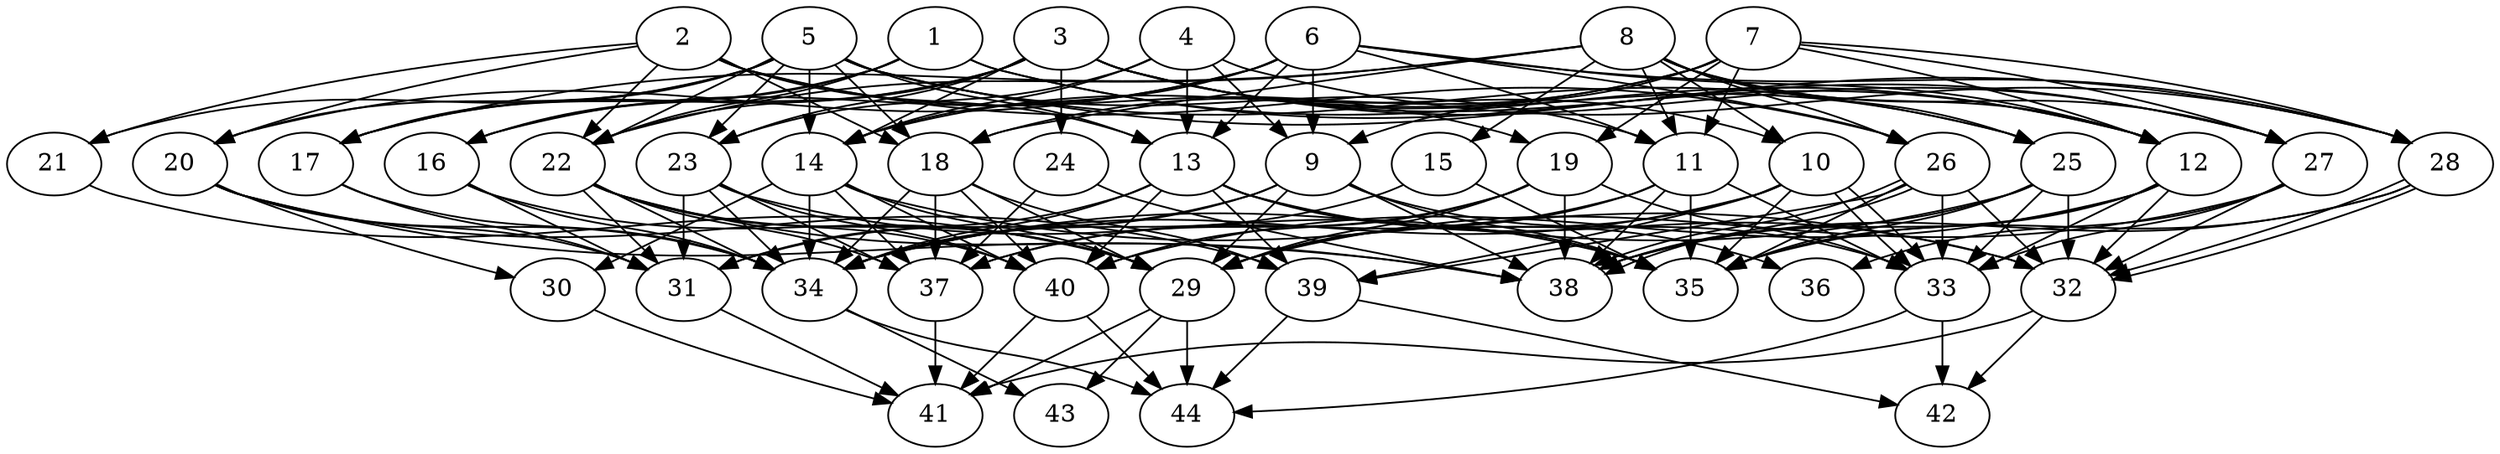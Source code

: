 // DAG (tier=3-complex, mode=compute, n=44, ccr=0.481, fat=0.784, density=0.608, regular=0.235, jump=0.321, mindata=1048576, maxdata=16777216)
// DAG automatically generated by daggen at Sun Aug 24 16:33:34 2025
// /home/ermia/Project/Environments/daggen/bin/daggen --dot --ccr 0.481 --fat 0.784 --regular 0.235 --density 0.608 --jump 0.321 --mindata 1048576 --maxdata 16777216 -n 44 
digraph G {
  1 [size="40734472527095688", alpha="0.09", expect_size="20367236263547844"]
  1 -> 12 [size ="41491531563008"]
  1 -> 16 [size ="41491531563008"]
  1 -> 17 [size ="41491531563008"]
  1 -> 22 [size ="41491531563008"]
  1 -> 27 [size ="41491531563008"]
  2 [size="864229079747492052992", alpha="0.12", expect_size="432114539873746026496"]
  2 -> 13 [size ="725842795692032"]
  2 -> 18 [size ="725842795692032"]
  2 -> 19 [size ="725842795692032"]
  2 -> 20 [size ="725842795692032"]
  2 -> 21 [size ="725842795692032"]
  2 -> 22 [size ="725842795692032"]
  2 -> 26 [size ="725842795692032"]
  3 [size="1465584318239512576", alpha="0.08", expect_size="732792159119756288"]
  3 -> 10 [size ="585014819422208"]
  3 -> 12 [size ="585014819422208"]
  3 -> 14 [size ="585014819422208"]
  3 -> 16 [size ="585014819422208"]
  3 -> 17 [size ="585014819422208"]
  3 -> 22 [size ="585014819422208"]
  3 -> 23 [size ="585014819422208"]
  3 -> 24 [size ="585014819422208"]
  3 -> 25 [size ="585014819422208"]
  3 -> 27 [size ="585014819422208"]
  4 [size="496006268636488", alpha="0.04", expect_size="248003134318244"]
  4 -> 9 [size ="16914789171200"]
  4 -> 13 [size ="16914789171200"]
  4 -> 14 [size ="16914789171200"]
  4 -> 23 [size ="16914789171200"]
  4 -> 28 [size ="16914789171200"]
  5 [size="760020669337092227072", alpha="0.02", expect_size="380010334668546113536"]
  5 -> 11 [size ="666254654308352"]
  5 -> 13 [size ="666254654308352"]
  5 -> 14 [size ="666254654308352"]
  5 -> 17 [size ="666254654308352"]
  5 -> 18 [size ="666254654308352"]
  5 -> 20 [size ="666254654308352"]
  5 -> 21 [size ="666254654308352"]
  5 -> 22 [size ="666254654308352"]
  5 -> 23 [size ="666254654308352"]
  5 -> 25 [size ="666254654308352"]
  5 -> 28 [size ="666254654308352"]
  6 [size="83179721091237808", alpha="0.06", expect_size="41589860545618904"]
  6 -> 9 [size ="2057973585149952"]
  6 -> 11 [size ="2057973585149952"]
  6 -> 12 [size ="2057973585149952"]
  6 -> 13 [size ="2057973585149952"]
  6 -> 14 [size ="2057973585149952"]
  6 -> 16 [size ="2057973585149952"]
  6 -> 20 [size ="2057973585149952"]
  6 -> 26 [size ="2057973585149952"]
  6 -> 28 [size ="2057973585149952"]
  7 [size="3809188566589750", alpha="0.11", expect_size="1904594283294875"]
  7 -> 9 [size ="401700238131200"]
  7 -> 11 [size ="401700238131200"]
  7 -> 12 [size ="401700238131200"]
  7 -> 14 [size ="401700238131200"]
  7 -> 18 [size ="401700238131200"]
  7 -> 19 [size ="401700238131200"]
  7 -> 27 [size ="401700238131200"]
  7 -> 28 [size ="401700238131200"]
  8 [size="9894209932464678", alpha="0.13", expect_size="4947104966232339"]
  8 -> 10 [size ="795970526773248"]
  8 -> 11 [size ="795970526773248"]
  8 -> 12 [size ="795970526773248"]
  8 -> 15 [size ="795970526773248"]
  8 -> 17 [size ="795970526773248"]
  8 -> 18 [size ="795970526773248"]
  8 -> 22 [size ="795970526773248"]
  8 -> 25 [size ="795970526773248"]
  8 -> 26 [size ="795970526773248"]
  8 -> 27 [size ="795970526773248"]
  9 [size="173842677087743200", alpha="0.18", expect_size="86921338543871600"]
  9 -> 29 [size ="345748222771200"]
  9 -> 31 [size ="345748222771200"]
  9 -> 33 [size ="345748222771200"]
  9 -> 34 [size ="345748222771200"]
  9 -> 35 [size ="345748222771200"]
  9 -> 38 [size ="345748222771200"]
  10 [size="450927771390226816", alpha="0.16", expect_size="225463885695113408"]
  10 -> 29 [size ="271972395122688"]
  10 -> 33 [size ="271972395122688"]
  10 -> 33 [size ="271972395122688"]
  10 -> 34 [size ="271972395122688"]
  10 -> 35 [size ="271972395122688"]
  10 -> 39 [size ="271972395122688"]
  11 [size="270023051284706230272", alpha="0.07", expect_size="135011525642353115136"]
  11 -> 29 [size ="334213417009152"]
  11 -> 33 [size ="334213417009152"]
  11 -> 35 [size ="334213417009152"]
  11 -> 37 [size ="334213417009152"]
  11 -> 38 [size ="334213417009152"]
  12 [size="1815546555758276", alpha="0.12", expect_size="907773277879138"]
  12 -> 32 [size ="56663377707008"]
  12 -> 33 [size ="56663377707008"]
  12 -> 35 [size ="56663377707008"]
  12 -> 38 [size ="56663377707008"]
  12 -> 40 [size ="56663377707008"]
  13 [size="14596247090869600", alpha="0.09", expect_size="7298123545434800"]
  13 -> 31 [size ="669698018508800"]
  13 -> 32 [size ="669698018508800"]
  13 -> 34 [size ="669698018508800"]
  13 -> 35 [size ="669698018508800"]
  13 -> 36 [size ="669698018508800"]
  13 -> 39 [size ="669698018508800"]
  13 -> 40 [size ="669698018508800"]
  14 [size="4482363826586429440", alpha="0.04", expect_size="2241181913293214720"]
  14 -> 29 [size ="1574227996049408"]
  14 -> 30 [size ="1574227996049408"]
  14 -> 32 [size ="1574227996049408"]
  14 -> 34 [size ="1574227996049408"]
  14 -> 37 [size ="1574227996049408"]
  14 -> 40 [size ="1574227996049408"]
  15 [size="81498259997635648", alpha="0.10", expect_size="40749129998817824"]
  15 -> 34 [size ="2063232571277312"]
  15 -> 35 [size ="2063232571277312"]
  16 [size="2162256326591282176", alpha="0.20", expect_size="1081128163295641088"]
  16 -> 29 [size ="992813911113728"]
  16 -> 31 [size ="992813911113728"]
  16 -> 34 [size ="992813911113728"]
  17 [size="30148255714452128", alpha="0.01", expect_size="15074127857226064"]
  17 -> 31 [size ="1297958586810368"]
  17 -> 34 [size ="1297958586810368"]
  18 [size="42598912138243280", alpha="0.03", expect_size="21299456069121640"]
  18 -> 29 [size ="1444628431634432"]
  18 -> 34 [size ="1444628431634432"]
  18 -> 37 [size ="1444628431634432"]
  18 -> 39 [size ="1444628431634432"]
  18 -> 40 [size ="1444628431634432"]
  19 [size="159789954224664224", alpha="0.04", expect_size="79894977112332112"]
  19 -> 29 [size ="58642543935488"]
  19 -> 33 [size ="58642543935488"]
  19 -> 37 [size ="58642543935488"]
  19 -> 38 [size ="58642543935488"]
  19 -> 40 [size ="58642543935488"]
  20 [size="277506491224651904", alpha="0.19", expect_size="138753245612325952"]
  20 -> 30 [size ="478298303889408"]
  20 -> 31 [size ="478298303889408"]
  20 -> 34 [size ="478298303889408"]
  20 -> 38 [size ="478298303889408"]
  20 -> 39 [size ="478298303889408"]
  21 [size="543167358207510976", alpha="0.03", expect_size="271583679103755488"]
  21 -> 29 [size ="311117532364800"]
  22 [size="620633014547775488000", alpha="0.09", expect_size="310316507273887744000"]
  22 -> 29 [size ="582076281651200"]
  22 -> 31 [size ="582076281651200"]
  22 -> 34 [size ="582076281651200"]
  22 -> 37 [size ="582076281651200"]
  22 -> 38 [size ="582076281651200"]
  22 -> 40 [size ="582076281651200"]
  23 [size="17259838267564570", alpha="0.07", expect_size="8629919133782285"]
  23 -> 31 [size ="1261900188876800"]
  23 -> 34 [size ="1261900188876800"]
  23 -> 35 [size ="1261900188876800"]
  23 -> 37 [size ="1261900188876800"]
  23 -> 40 [size ="1261900188876800"]
  24 [size="2439387273602808152064", alpha="0.11", expect_size="1219693636801404076032"]
  24 -> 37 [size ="1449696719536128"]
  24 -> 38 [size ="1449696719536128"]
  25 [size="416368201254051008", alpha="0.04", expect_size="208184100627025504"]
  25 -> 32 [size ="415752834252800"]
  25 -> 33 [size ="415752834252800"]
  25 -> 34 [size ="415752834252800"]
  25 -> 35 [size ="415752834252800"]
  25 -> 38 [size ="415752834252800"]
  26 [size="1399684786590230016", alpha="0.15", expect_size="699842393295115008"]
  26 -> 32 [size ="969769255698432"]
  26 -> 33 [size ="969769255698432"]
  26 -> 35 [size ="969769255698432"]
  26 -> 38 [size ="969769255698432"]
  26 -> 38 [size ="969769255698432"]
  26 -> 39 [size ="969769255698432"]
  27 [size="1070326174958728192", alpha="0.17", expect_size="535163087479364096"]
  27 -> 29 [size ="437890580480000"]
  27 -> 32 [size ="437890580480000"]
  27 -> 33 [size ="437890580480000"]
  27 -> 36 [size ="437890580480000"]
  28 [size="3482964815886992539648", alpha="0.05", expect_size="1741482407943496269824"]
  28 -> 32 [size ="1838185680207872"]
  28 -> 32 [size ="1838185680207872"]
  28 -> 35 [size ="1838185680207872"]
  28 -> 38 [size ="1838185680207872"]
  29 [size="237464582094202720", alpha="0.16", expect_size="118732291047101360"]
  29 -> 41 [size ="294288550264832"]
  29 -> 43 [size ="294288550264832"]
  29 -> 44 [size ="294288550264832"]
  30 [size="760382412175458176", alpha="0.02", expect_size="380191206087729088"]
  30 -> 41 [size ="337397900378112"]
  31 [size="1408509301565412352", alpha="0.13", expect_size="704254650782706176"]
  31 -> 41 [size ="1654518173401088"]
  32 [size="630773971649137152", alpha="0.14", expect_size="315386985824568576"]
  32 -> 41 [size ="261097445654528"]
  32 -> 42 [size ="261097445654528"]
  33 [size="1786422192887221", alpha="0.14", expect_size="893211096443610"]
  33 -> 42 [size ="35770911948800"]
  33 -> 44 [size ="35770911948800"]
  34 [size="43519118917238784000", alpha="0.11", expect_size="21759559458619392000"]
  34 -> 43 [size ="98979073228800"]
  34 -> 44 [size ="98979073228800"]
  35 [size="65894775925533416", alpha="0.18", expect_size="32947387962766708"]
  36 [size="1686608645885647", alpha="0.10", expect_size="843304322942823"]
  37 [size="252083361026582511616", alpha="0.14", expect_size="126041680513291255808"]
  37 -> 41 [size ="319241572057088"]
  38 [size="6883821678655027", alpha="0.02", expect_size="3441910839327513"]
  39 [size="1577020903277683802112", alpha="0.19", expect_size="788510451638841901056"]
  39 -> 42 [size ="1083881042214912"]
  39 -> 44 [size ="1083881042214912"]
  40 [size="1061784451065256", alpha="0.02", expect_size="530892225532628"]
  40 -> 41 [size ="18201006047232"]
  40 -> 44 [size ="18201006047232"]
  41 [size="1419040326569611493376", alpha="0.16", expect_size="709520163284805746688"]
  42 [size="1183569547592779520", alpha="0.14", expect_size="591784773796389760"]
  43 [size="2226102005969708544", alpha="0.16", expect_size="1113051002984854272"]
  44 [size="90072239374957632", alpha="0.05", expect_size="45036119687478816"]
}
